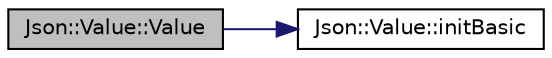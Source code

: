 digraph "Json::Value::Value"
{
 // LATEX_PDF_SIZE
  edge [fontname="Helvetica",fontsize="10",labelfontname="Helvetica",labelfontsize="10"];
  node [fontname="Helvetica",fontsize="10",shape=record];
  rankdir="LR";
  Node1 [label="Json::Value::Value",height=0.2,width=0.4,color="black", fillcolor="grey75", style="filled", fontcolor="black",tooltip=" "];
  Node1 -> Node2 [color="midnightblue",fontsize="10",style="solid",fontname="Helvetica"];
  Node2 [label="Json::Value::initBasic",height=0.2,width=0.4,color="black", fillcolor="white", style="filled",URL="$class_json_1_1_value.html#a32b86b71564157f40f880f5736be822a",tooltip=" "];
}
